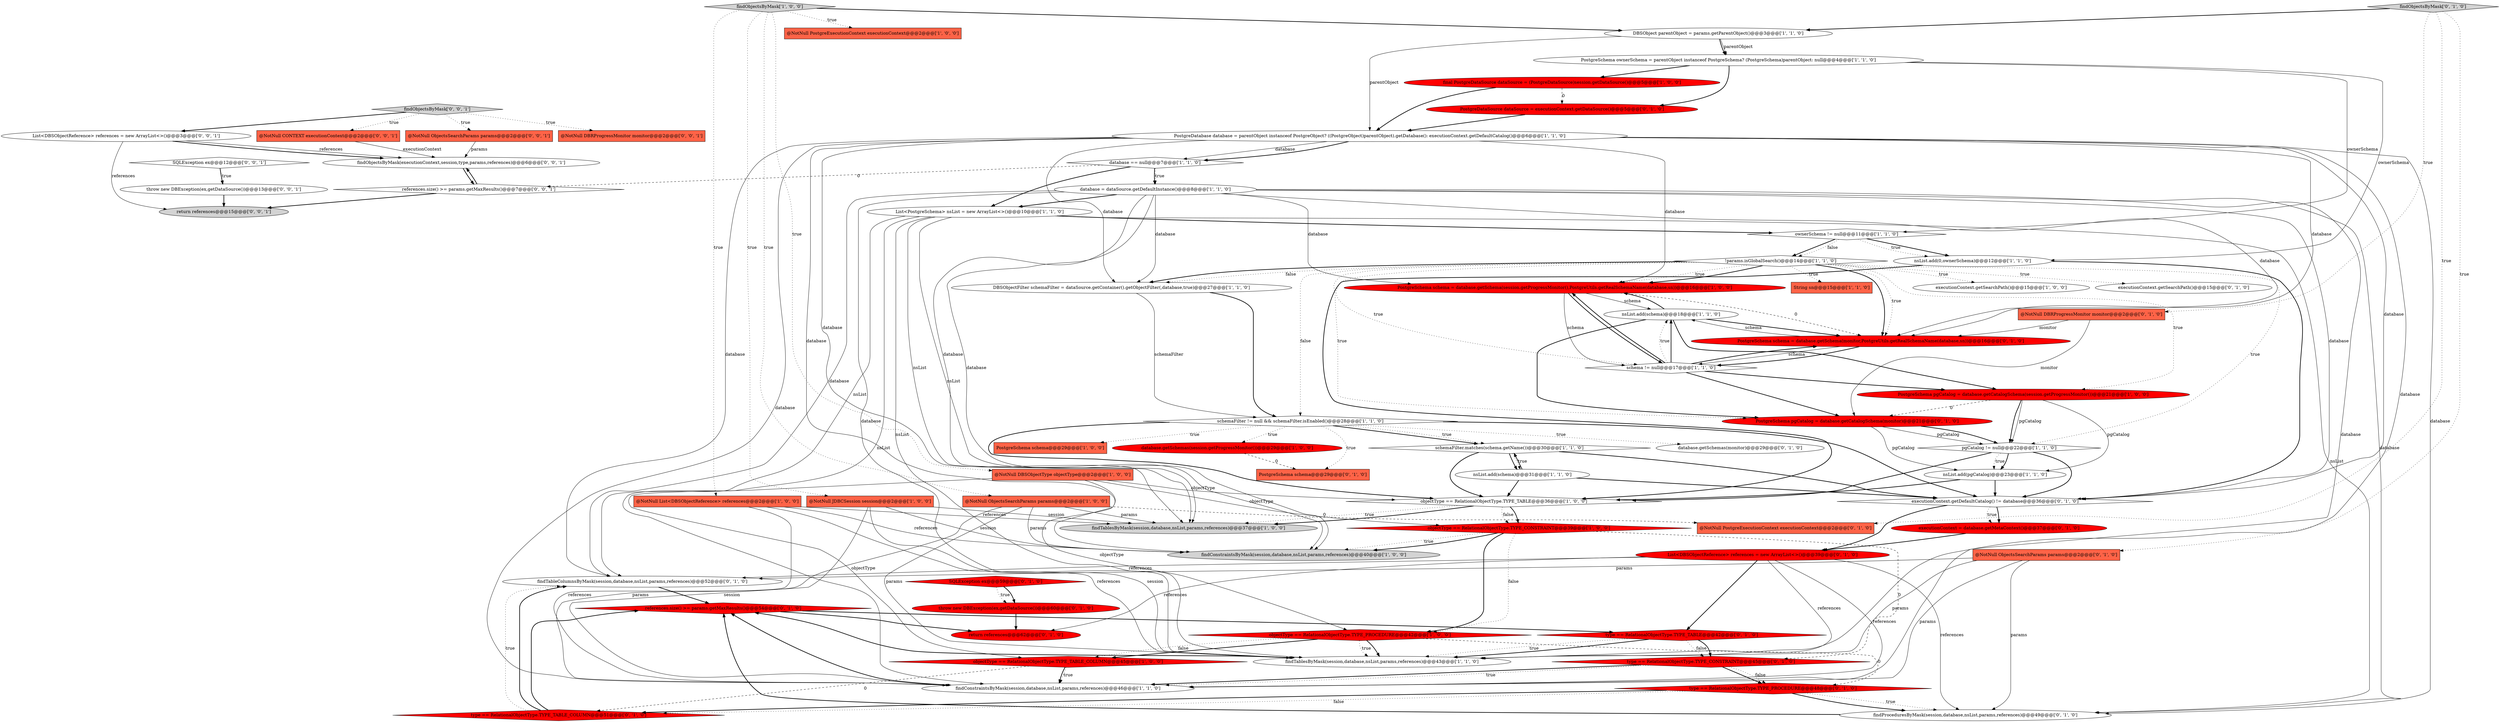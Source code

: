 digraph {
62 [style = filled, label = "List<DBSObjectReference> references = new ArrayList<>()@@@3@@@['0', '0', '1']", fillcolor = white, shape = ellipse image = "AAA0AAABBB3BBB"];
28 [style = filled, label = "pgCatalog != null@@@22@@@['1', '1', '0']", fillcolor = white, shape = diamond image = "AAA0AAABBB1BBB"];
51 [style = filled, label = "findTableColumnsByMask(session,database,nsList,params,references)@@@52@@@['0', '1', '0']", fillcolor = white, shape = ellipse image = "AAA0AAABBB2BBB"];
69 [style = filled, label = "SQLException ex@@@12@@@['0', '0', '1']", fillcolor = white, shape = diamond image = "AAA0AAABBB3BBB"];
63 [style = filled, label = "findObjectsByMask(executionContext,session,type,params,references)@@@6@@@['0', '0', '1']", fillcolor = white, shape = ellipse image = "AAA0AAABBB3BBB"];
30 [style = filled, label = "@NotNull ObjectsSearchParams params@@@2@@@['1', '0', '0']", fillcolor = tomato, shape = box image = "AAA1AAABBB1BBB"];
31 [style = filled, label = "nsList.add(0,ownerSchema)@@@12@@@['1', '1', '0']", fillcolor = white, shape = ellipse image = "AAA0AAABBB1BBB"];
29 [style = filled, label = "DBSObjectFilter schemaFilter = dataSource.getContainer().getObjectFilter(,database,true)@@@27@@@['1', '1', '0']", fillcolor = white, shape = ellipse image = "AAA0AAABBB1BBB"];
17 [style = filled, label = "PostgreDatabase database = parentObject instanceof PostgreObject? ((PostgreObject)parentObject).getDatabase(): executionContext.getDefaultCatalog()@@@6@@@['1', '1', '0']", fillcolor = white, shape = ellipse image = "AAA0AAABBB1BBB"];
35 [style = filled, label = "database = dataSource.getDefaultInstance()@@@8@@@['1', '1', '0']", fillcolor = white, shape = ellipse image = "AAA0AAABBB1BBB"];
55 [style = filled, label = "PostgreSchema schema@@@29@@@['0', '1', '0']", fillcolor = tomato, shape = box image = "AAA1AAABBB2BBB"];
32 [style = filled, label = "String sn@@@15@@@['1', '1', '0']", fillcolor = tomato, shape = box image = "AAA0AAABBB1BBB"];
19 [style = filled, label = "objectType == RelationalObjectType.TYPE_TABLE_COLUMN@@@45@@@['1', '0', '0']", fillcolor = red, shape = diamond image = "AAA1AAABBB1BBB"];
59 [style = filled, label = "findObjectsByMask['0', '1', '0']", fillcolor = lightgray, shape = diamond image = "AAA0AAABBB2BBB"];
23 [style = filled, label = "nsList.add(pgCatalog)@@@23@@@['1', '1', '0']", fillcolor = white, shape = ellipse image = "AAA0AAABBB1BBB"];
8 [style = filled, label = "executionContext.getSearchPath()@@@15@@@['1', '0', '0']", fillcolor = white, shape = ellipse image = "AAA0AAABBB1BBB"];
0 [style = filled, label = "@NotNull List<DBSObjectReference> references@@@2@@@['1', '0', '0']", fillcolor = tomato, shape = box image = "AAA0AAABBB1BBB"];
40 [style = filled, label = "type == RelationalObjectType.TYPE_TABLE@@@42@@@['0', '1', '0']", fillcolor = red, shape = diamond image = "AAA1AAABBB2BBB"];
48 [style = filled, label = "PostgreSchema pgCatalog = database.getCatalogSchema(monitor)@@@21@@@['0', '1', '0']", fillcolor = red, shape = ellipse image = "AAA1AAABBB2BBB"];
14 [style = filled, label = "findConstraintsByMask(session,database,nsList,params,references)@@@40@@@['1', '0', '0']", fillcolor = lightgray, shape = ellipse image = "AAA0AAABBB1BBB"];
16 [style = filled, label = "PostgreSchema schema = database.getSchema(session.getProgressMonitor(),PostgreUtils.getRealSchemaName(database,sn))@@@16@@@['1', '0', '0']", fillcolor = red, shape = ellipse image = "AAA1AAABBB1BBB"];
11 [style = filled, label = "findTablesByMask(session,database,nsList,params,references)@@@37@@@['1', '0', '0']", fillcolor = lightgray, shape = ellipse image = "AAA0AAABBB1BBB"];
37 [style = filled, label = "DBSObject parentObject = params.getParentObject()@@@3@@@['1', '1', '0']", fillcolor = white, shape = ellipse image = "AAA0AAABBB1BBB"];
27 [style = filled, label = "findTablesByMask(session,database,nsList,params,references)@@@43@@@['1', '1', '0']", fillcolor = white, shape = ellipse image = "AAA0AAABBB1BBB"];
41 [style = filled, label = "references.size() >= params.getMaxResults()@@@54@@@['0', '1', '0']", fillcolor = red, shape = diamond image = "AAA1AAABBB2BBB"];
52 [style = filled, label = "type == RelationalObjectType.TYPE_TABLE_COLUMN@@@51@@@['0', '1', '0']", fillcolor = red, shape = diamond image = "AAA1AAABBB2BBB"];
10 [style = filled, label = "objectType == RelationalObjectType.TYPE_PROCEDURE@@@42@@@['1', '0', '0']", fillcolor = red, shape = diamond image = "AAA1AAABBB1BBB"];
22 [style = filled, label = "database.getSchemas(session.getProgressMonitor())@@@29@@@['1', '0', '0']", fillcolor = red, shape = ellipse image = "AAA1AAABBB1BBB"];
20 [style = filled, label = "@NotNull DBSObjectType objectType@@@2@@@['1', '0', '0']", fillcolor = tomato, shape = box image = "AAA0AAABBB1BBB"];
2 [style = filled, label = "nsList.add(schema)@@@18@@@['1', '1', '0']", fillcolor = white, shape = ellipse image = "AAA0AAABBB1BBB"];
13 [style = filled, label = "ownerSchema != null@@@11@@@['1', '1', '0']", fillcolor = white, shape = diamond image = "AAA0AAABBB1BBB"];
39 [style = filled, label = "PostgreSchema schema = database.getSchema(monitor,PostgreUtils.getRealSchemaName(database,sn))@@@16@@@['0', '1', '0']", fillcolor = red, shape = ellipse image = "AAA1AAABBB2BBB"];
9 [style = filled, label = "schemaFilter != null && schemaFilter.isEnabled()@@@28@@@['1', '1', '0']", fillcolor = white, shape = diamond image = "AAA0AAABBB1BBB"];
45 [style = filled, label = "database.getSchemas(monitor)@@@29@@@['0', '1', '0']", fillcolor = white, shape = ellipse image = "AAA0AAABBB2BBB"];
46 [style = filled, label = "throw new DBException(ex,getDataSource())@@@60@@@['0', '1', '0']", fillcolor = red, shape = ellipse image = "AAA1AAABBB2BBB"];
43 [style = filled, label = "@NotNull ObjectsSearchParams params@@@2@@@['0', '1', '0']", fillcolor = tomato, shape = box image = "AAA0AAABBB2BBB"];
60 [style = filled, label = "type == RelationalObjectType.TYPE_CONSTRAINT@@@45@@@['0', '1', '0']", fillcolor = red, shape = diamond image = "AAA1AAABBB2BBB"];
15 [style = filled, label = "@NotNull PostgreExecutionContext executionContext@@@2@@@['1', '0', '0']", fillcolor = tomato, shape = box image = "AAA0AAABBB1BBB"];
68 [style = filled, label = "@NotNull DBRProgressMonitor monitor@@@2@@@['0', '0', '1']", fillcolor = tomato, shape = box image = "AAA0AAABBB3BBB"];
54 [style = filled, label = "@NotNull PostgreExecutionContext executionContext@@@2@@@['0', '1', '0']", fillcolor = tomato, shape = box image = "AAA1AAABBB2BBB"];
57 [style = filled, label = "List<DBSObjectReference> references = new ArrayList<>()@@@39@@@['0', '1', '0']", fillcolor = red, shape = ellipse image = "AAA1AAABBB2BBB"];
6 [style = filled, label = "schemaFilter.matches(schema.getName())@@@30@@@['1', '1', '0']", fillcolor = white, shape = diamond image = "AAA0AAABBB1BBB"];
12 [style = filled, label = "findConstraintsByMask(session,database,nsList,params,references)@@@46@@@['1', '1', '0']", fillcolor = white, shape = ellipse image = "AAA0AAABBB1BBB"];
53 [style = filled, label = "return references@@@62@@@['0', '1', '0']", fillcolor = red, shape = ellipse image = "AAA1AAABBB2BBB"];
50 [style = filled, label = "type == RelationalObjectType.TYPE_PROCEDURE@@@48@@@['0', '1', '0']", fillcolor = red, shape = diamond image = "AAA1AAABBB2BBB"];
24 [style = filled, label = "!params.isGlobalSearch()@@@14@@@['1', '1', '0']", fillcolor = white, shape = diamond image = "AAA0AAABBB1BBB"];
66 [style = filled, label = "return references@@@15@@@['0', '0', '1']", fillcolor = lightgray, shape = ellipse image = "AAA0AAABBB3BBB"];
21 [style = filled, label = "@NotNull JDBCSession session@@@2@@@['1', '0', '0']", fillcolor = tomato, shape = box image = "AAA0AAABBB1BBB"];
58 [style = filled, label = "executionContext.getDefaultCatalog() != database@@@36@@@['0', '1', '0']", fillcolor = white, shape = diamond image = "AAA0AAABBB2BBB"];
49 [style = filled, label = "findProceduresByMask(session,database,nsList,params,references)@@@49@@@['0', '1', '0']", fillcolor = white, shape = ellipse image = "AAA0AAABBB2BBB"];
7 [style = filled, label = "PostgreSchema ownerSchema = parentObject instanceof PostgreSchema? (PostgreSchema)parentObject: null@@@4@@@['1', '1', '0']", fillcolor = white, shape = ellipse image = "AAA0AAABBB1BBB"];
5 [style = filled, label = "PostgreSchema pgCatalog = database.getCatalogSchema(session.getProgressMonitor())@@@21@@@['1', '0', '0']", fillcolor = red, shape = ellipse image = "AAA1AAABBB1BBB"];
33 [style = filled, label = "nsList.add(schema)@@@31@@@['1', '1', '0']", fillcolor = white, shape = ellipse image = "AAA0AAABBB1BBB"];
47 [style = filled, label = "SQLException ex@@@59@@@['0', '1', '0']", fillcolor = red, shape = diamond image = "AAA1AAABBB2BBB"];
70 [style = filled, label = "@NotNull CONTEXT executionContext@@@2@@@['0', '0', '1']", fillcolor = tomato, shape = box image = "AAA0AAABBB3BBB"];
34 [style = filled, label = "database == null@@@7@@@['1', '1', '0']", fillcolor = white, shape = diamond image = "AAA0AAABBB1BBB"];
36 [style = filled, label = "schema != null@@@17@@@['1', '1', '0']", fillcolor = white, shape = diamond image = "AAA0AAABBB1BBB"];
38 [style = filled, label = "executionContext.getSearchPath()@@@15@@@['0', '1', '0']", fillcolor = white, shape = ellipse image = "AAA0AAABBB2BBB"];
3 [style = filled, label = "objectType == RelationalObjectType.TYPE_CONSTRAINT@@@39@@@['1', '0', '0']", fillcolor = red, shape = diamond image = "AAA1AAABBB1BBB"];
64 [style = filled, label = "@NotNull ObjectsSearchParams params@@@2@@@['0', '0', '1']", fillcolor = tomato, shape = box image = "AAA0AAABBB3BBB"];
18 [style = filled, label = "List<PostgreSchema> nsList = new ArrayList<>()@@@10@@@['1', '1', '0']", fillcolor = white, shape = ellipse image = "AAA0AAABBB1BBB"];
61 [style = filled, label = "throw new DBException(ex,getDataSource())@@@13@@@['0', '0', '1']", fillcolor = white, shape = ellipse image = "AAA0AAABBB3BBB"];
67 [style = filled, label = "findObjectsByMask['0', '0', '1']", fillcolor = lightgray, shape = diamond image = "AAA0AAABBB3BBB"];
4 [style = filled, label = "findObjectsByMask['1', '0', '0']", fillcolor = lightgray, shape = diamond image = "AAA0AAABBB1BBB"];
56 [style = filled, label = "executionContext = database.getMetaContext()@@@37@@@['0', '1', '0']", fillcolor = red, shape = ellipse image = "AAA1AAABBB2BBB"];
44 [style = filled, label = "@NotNull DBRProgressMonitor monitor@@@2@@@['0', '1', '0']", fillcolor = tomato, shape = box image = "AAA0AAABBB2BBB"];
25 [style = filled, label = "objectType == RelationalObjectType.TYPE_TABLE@@@36@@@['1', '0', '0']", fillcolor = white, shape = diamond image = "AAA0AAABBB1BBB"];
42 [style = filled, label = "PostgreDataSource dataSource = executionContext.getDataSource()@@@5@@@['0', '1', '0']", fillcolor = red, shape = ellipse image = "AAA1AAABBB2BBB"];
26 [style = filled, label = "final PostgreDataSource dataSource = (PostgreDataSource)session.getDataSource()@@@5@@@['1', '0', '0']", fillcolor = red, shape = ellipse image = "AAA1AAABBB1BBB"];
65 [style = filled, label = "references.size() >= params.getMaxResults()@@@7@@@['0', '0', '1']", fillcolor = white, shape = diamond image = "AAA0AAABBB3BBB"];
1 [style = filled, label = "PostgreSchema schema@@@29@@@['1', '0', '0']", fillcolor = tomato, shape = box image = "AAA0AAABBB1BBB"];
57->49 [style = solid, label="references"];
61->66 [style = bold, label=""];
5->28 [style = solid, label="pgCatalog"];
37->7 [style = solid, label="parentObject"];
10->50 [style = dashed, label="0"];
10->19 [style = bold, label=""];
43->27 [style = solid, label="params"];
34->18 [style = bold, label=""];
24->39 [style = bold, label=""];
3->60 [style = dashed, label="0"];
60->50 [style = bold, label=""];
10->19 [style = dotted, label="false"];
20->25 [style = solid, label="objectType"];
52->51 [style = dotted, label="true"];
5->28 [style = bold, label=""];
17->11 [style = solid, label="database"];
25->11 [style = dotted, label="true"];
17->49 [style = solid, label="database"];
20->3 [style = solid, label="objectType"];
62->66 [style = solid, label="references"];
9->6 [style = bold, label=""];
9->58 [style = bold, label=""];
7->26 [style = bold, label=""];
4->30 [style = dotted, label="true"];
43->49 [style = solid, label="params"];
17->58 [style = solid, label="database"];
22->55 [style = dashed, label="0"];
33->25 [style = bold, label=""];
17->34 [style = solid, label="database"];
47->46 [style = dotted, label="true"];
36->2 [style = bold, label=""];
39->36 [style = solid, label="schema"];
28->25 [style = bold, label=""];
50->52 [style = dotted, label="false"];
69->61 [style = dotted, label="true"];
13->31 [style = bold, label=""];
24->8 [style = dotted, label="true"];
0->27 [style = solid, label="references"];
35->58 [style = solid, label="database"];
24->5 [style = dotted, label="true"];
16->39 [style = dashed, label="0"];
24->29 [style = dotted, label="false"];
2->16 [style = bold, label=""];
29->9 [style = solid, label="schemaFilter"];
21->14 [style = solid, label="session"];
23->25 [style = bold, label=""];
35->39 [style = solid, label="database"];
57->53 [style = solid, label="references"];
35->18 [style = bold, label=""];
26->17 [style = bold, label=""];
19->12 [style = bold, label=""];
57->40 [style = bold, label=""];
59->44 [style = dotted, label="true"];
0->12 [style = solid, label="references"];
30->11 [style = solid, label="params"];
4->0 [style = dotted, label="true"];
25->3 [style = bold, label=""];
36->2 [style = dotted, label="true"];
19->52 [style = dashed, label="0"];
65->66 [style = bold, label=""];
43->12 [style = solid, label="params"];
56->57 [style = bold, label=""];
37->17 [style = solid, label="parentObject"];
18->49 [style = solid, label="nsList"];
58->56 [style = bold, label=""];
50->49 [style = bold, label=""];
0->14 [style = solid, label="references"];
17->16 [style = solid, label="database"];
12->41 [style = bold, label=""];
35->11 [style = solid, label="database"];
2->39 [style = bold, label=""];
35->27 [style = solid, label="database"];
39->2 [style = solid, label="schema"];
17->39 [style = solid, label="database"];
3->10 [style = bold, label=""];
57->51 [style = solid, label="references"];
17->34 [style = bold, label=""];
48->23 [style = solid, label="pgCatalog"];
41->53 [style = bold, label=""];
16->2 [style = solid, label="schema"];
21->27 [style = solid, label="session"];
7->13 [style = solid, label="ownerSchema"];
0->11 [style = solid, label="references"];
5->23 [style = solid, label="pgCatalog"];
7->42 [style = bold, label=""];
49->41 [style = bold, label=""];
36->16 [style = bold, label=""];
28->23 [style = dotted, label="true"];
18->27 [style = solid, label="nsList"];
16->36 [style = solid, label="schema"];
7->31 [style = solid, label="ownerSchema"];
57->27 [style = solid, label="references"];
9->55 [style = dotted, label="true"];
34->35 [style = bold, label=""];
52->51 [style = bold, label=""];
48->28 [style = bold, label=""];
18->14 [style = solid, label="nsList"];
6->33 [style = dotted, label="true"];
33->58 [style = bold, label=""];
35->29 [style = solid, label="database"];
60->12 [style = bold, label=""];
50->49 [style = dotted, label="true"];
48->28 [style = solid, label="pgCatalog"];
23->58 [style = bold, label=""];
2->48 [style = bold, label=""];
16->36 [style = bold, label=""];
31->25 [style = bold, label=""];
24->32 [style = dotted, label="true"];
13->24 [style = bold, label=""];
63->65 [style = bold, label=""];
21->12 [style = solid, label="session"];
58->56 [style = dotted, label="true"];
24->39 [style = dotted, label="true"];
24->9 [style = dotted, label="false"];
52->41 [style = bold, label=""];
58->57 [style = bold, label=""];
19->12 [style = dotted, label="true"];
59->37 [style = bold, label=""];
4->15 [style = dotted, label="true"];
24->16 [style = dotted, label="true"];
36->39 [style = bold, label=""];
37->7 [style = bold, label=""];
43->51 [style = solid, label="params"];
3->14 [style = dotted, label="true"];
35->16 [style = solid, label="database"];
4->21 [style = dotted, label="true"];
44->48 [style = solid, label="monitor"];
3->10 [style = dotted, label="false"];
17->27 [style = solid, label="database"];
17->51 [style = solid, label="database"];
60->50 [style = dotted, label="false"];
41->40 [style = bold, label=""];
57->12 [style = solid, label="references"];
34->35 [style = dotted, label="true"];
28->23 [style = bold, label=""];
40->27 [style = bold, label=""];
6->33 [style = bold, label=""];
9->45 [style = dotted, label="true"];
9->1 [style = dotted, label="true"];
24->48 [style = dotted, label="true"];
35->49 [style = solid, label="database"];
30->27 [style = solid, label="params"];
18->11 [style = solid, label="nsList"];
36->5 [style = bold, label=""];
40->27 [style = dotted, label="true"];
9->22 [style = dotted, label="true"];
24->36 [style = dotted, label="true"];
65->63 [style = bold, label=""];
21->11 [style = solid, label="session"];
60->12 [style = dotted, label="true"];
28->58 [style = bold, label=""];
2->5 [style = bold, label=""];
67->70 [style = dotted, label="true"];
30->12 [style = solid, label="params"];
17->14 [style = solid, label="database"];
31->58 [style = bold, label=""];
70->63 [style = solid, label="executionContext"];
10->27 [style = bold, label=""];
67->64 [style = dotted, label="true"];
33->6 [style = bold, label=""];
13->24 [style = dotted, label="false"];
42->17 [style = bold, label=""];
29->9 [style = bold, label=""];
3->14 [style = bold, label=""];
46->53 [style = bold, label=""];
4->20 [style = dotted, label="true"];
62->63 [style = bold, label=""];
47->46 [style = bold, label=""];
24->29 [style = bold, label=""];
17->12 [style = solid, label="database"];
24->28 [style = dotted, label="true"];
9->6 [style = dotted, label="true"];
20->19 [style = solid, label="objectType"];
50->52 [style = bold, label=""];
69->61 [style = bold, label=""];
20->10 [style = solid, label="objectType"];
59->54 [style = dotted, label="true"];
67->62 [style = bold, label=""];
17->29 [style = solid, label="database"];
24->16 [style = bold, label=""];
44->39 [style = solid, label="monitor"];
13->31 [style = dotted, label="true"];
24->38 [style = dotted, label="true"];
30->54 [style = dashed, label="0"];
5->48 [style = dashed, label="0"];
40->60 [style = dotted, label="false"];
62->63 [style = solid, label="references"];
4->37 [style = bold, label=""];
35->14 [style = solid, label="database"];
59->43 [style = dotted, label="true"];
25->11 [style = bold, label=""];
9->25 [style = bold, label=""];
36->48 [style = bold, label=""];
27->41 [style = bold, label=""];
30->14 [style = solid, label="params"];
18->13 [style = bold, label=""];
25->3 [style = dotted, label="false"];
18->12 [style = solid, label="nsList"];
64->63 [style = solid, label="params"];
10->27 [style = dotted, label="true"];
26->42 [style = dashed, label="0"];
18->51 [style = solid, label="nsList"];
6->58 [style = bold, label=""];
40->60 [style = bold, label=""];
35->51 [style = solid, label="database"];
39->36 [style = bold, label=""];
51->41 [style = bold, label=""];
34->65 [style = dashed, label="0"];
35->12 [style = solid, label="database"];
6->25 [style = bold, label=""];
67->68 [style = dotted, label="true"];
}
